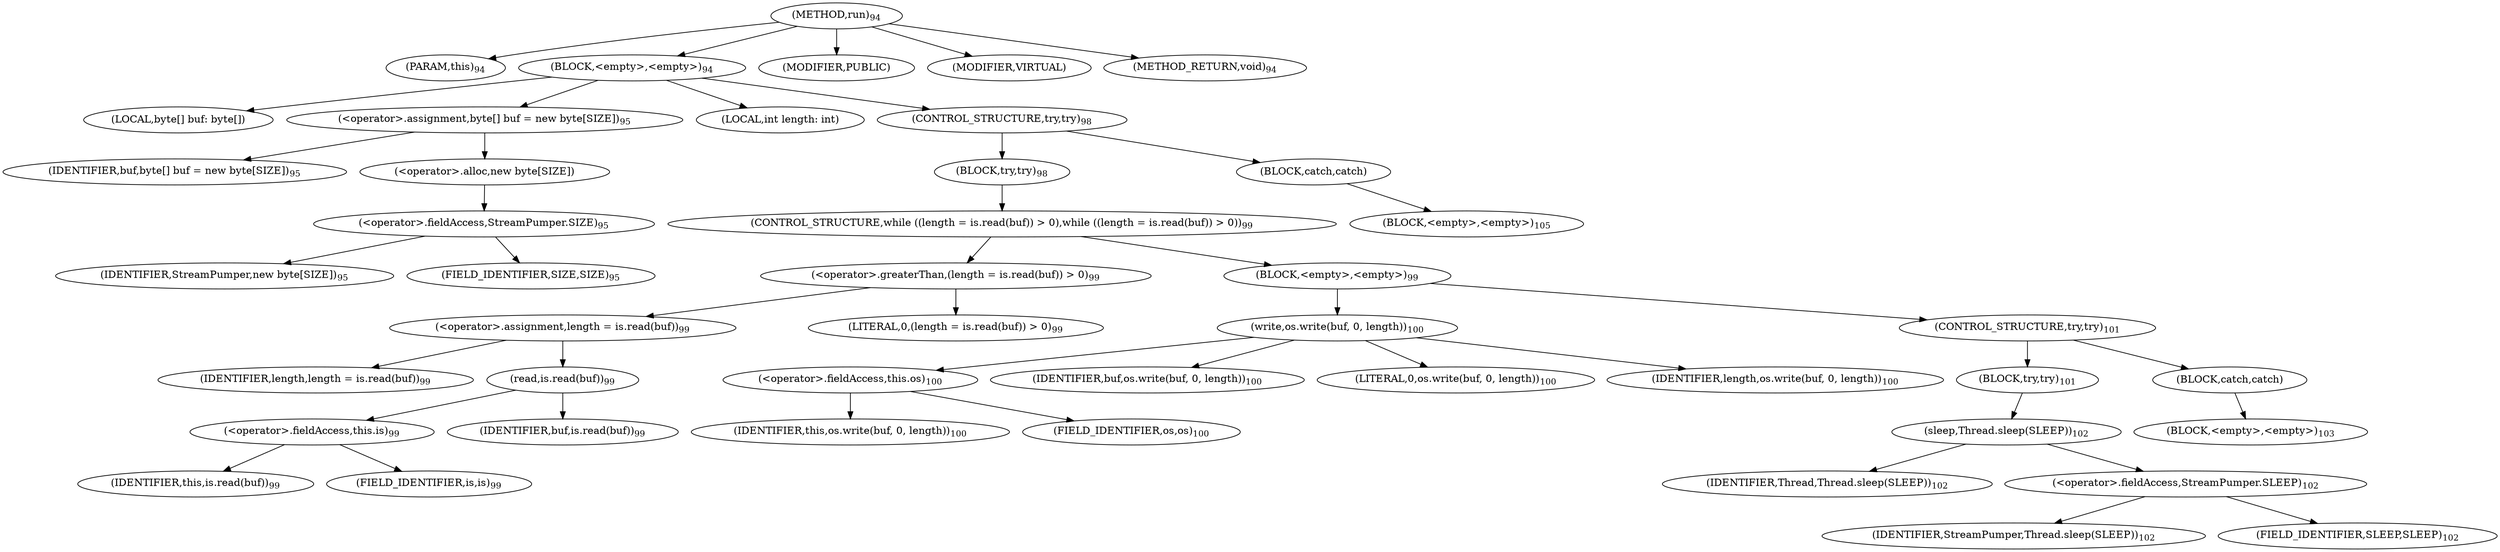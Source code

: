 digraph "run" {  
"45" [label = <(METHOD,run)<SUB>94</SUB>> ]
"46" [label = <(PARAM,this)<SUB>94</SUB>> ]
"47" [label = <(BLOCK,&lt;empty&gt;,&lt;empty&gt;)<SUB>94</SUB>> ]
"48" [label = <(LOCAL,byte[] buf: byte[])> ]
"49" [label = <(&lt;operator&gt;.assignment,byte[] buf = new byte[SIZE])<SUB>95</SUB>> ]
"50" [label = <(IDENTIFIER,buf,byte[] buf = new byte[SIZE])<SUB>95</SUB>> ]
"51" [label = <(&lt;operator&gt;.alloc,new byte[SIZE])> ]
"52" [label = <(&lt;operator&gt;.fieldAccess,StreamPumper.SIZE)<SUB>95</SUB>> ]
"53" [label = <(IDENTIFIER,StreamPumper,new byte[SIZE])<SUB>95</SUB>> ]
"54" [label = <(FIELD_IDENTIFIER,SIZE,SIZE)<SUB>95</SUB>> ]
"55" [label = <(LOCAL,int length: int)> ]
"56" [label = <(CONTROL_STRUCTURE,try,try)<SUB>98</SUB>> ]
"57" [label = <(BLOCK,try,try)<SUB>98</SUB>> ]
"58" [label = <(CONTROL_STRUCTURE,while ((length = is.read(buf)) &gt; 0),while ((length = is.read(buf)) &gt; 0))<SUB>99</SUB>> ]
"59" [label = <(&lt;operator&gt;.greaterThan,(length = is.read(buf)) &gt; 0)<SUB>99</SUB>> ]
"60" [label = <(&lt;operator&gt;.assignment,length = is.read(buf))<SUB>99</SUB>> ]
"61" [label = <(IDENTIFIER,length,length = is.read(buf))<SUB>99</SUB>> ]
"62" [label = <(read,is.read(buf))<SUB>99</SUB>> ]
"63" [label = <(&lt;operator&gt;.fieldAccess,this.is)<SUB>99</SUB>> ]
"64" [label = <(IDENTIFIER,this,is.read(buf))<SUB>99</SUB>> ]
"65" [label = <(FIELD_IDENTIFIER,is,is)<SUB>99</SUB>> ]
"66" [label = <(IDENTIFIER,buf,is.read(buf))<SUB>99</SUB>> ]
"67" [label = <(LITERAL,0,(length = is.read(buf)) &gt; 0)<SUB>99</SUB>> ]
"68" [label = <(BLOCK,&lt;empty&gt;,&lt;empty&gt;)<SUB>99</SUB>> ]
"69" [label = <(write,os.write(buf, 0, length))<SUB>100</SUB>> ]
"70" [label = <(&lt;operator&gt;.fieldAccess,this.os)<SUB>100</SUB>> ]
"71" [label = <(IDENTIFIER,this,os.write(buf, 0, length))<SUB>100</SUB>> ]
"72" [label = <(FIELD_IDENTIFIER,os,os)<SUB>100</SUB>> ]
"73" [label = <(IDENTIFIER,buf,os.write(buf, 0, length))<SUB>100</SUB>> ]
"74" [label = <(LITERAL,0,os.write(buf, 0, length))<SUB>100</SUB>> ]
"75" [label = <(IDENTIFIER,length,os.write(buf, 0, length))<SUB>100</SUB>> ]
"76" [label = <(CONTROL_STRUCTURE,try,try)<SUB>101</SUB>> ]
"77" [label = <(BLOCK,try,try)<SUB>101</SUB>> ]
"78" [label = <(sleep,Thread.sleep(SLEEP))<SUB>102</SUB>> ]
"79" [label = <(IDENTIFIER,Thread,Thread.sleep(SLEEP))<SUB>102</SUB>> ]
"80" [label = <(&lt;operator&gt;.fieldAccess,StreamPumper.SLEEP)<SUB>102</SUB>> ]
"81" [label = <(IDENTIFIER,StreamPumper,Thread.sleep(SLEEP))<SUB>102</SUB>> ]
"82" [label = <(FIELD_IDENTIFIER,SLEEP,SLEEP)<SUB>102</SUB>> ]
"83" [label = <(BLOCK,catch,catch)> ]
"84" [label = <(BLOCK,&lt;empty&gt;,&lt;empty&gt;)<SUB>103</SUB>> ]
"85" [label = <(BLOCK,catch,catch)> ]
"86" [label = <(BLOCK,&lt;empty&gt;,&lt;empty&gt;)<SUB>105</SUB>> ]
"87" [label = <(MODIFIER,PUBLIC)> ]
"88" [label = <(MODIFIER,VIRTUAL)> ]
"89" [label = <(METHOD_RETURN,void)<SUB>94</SUB>> ]
  "45" -> "46" 
  "45" -> "47" 
  "45" -> "87" 
  "45" -> "88" 
  "45" -> "89" 
  "47" -> "48" 
  "47" -> "49" 
  "47" -> "55" 
  "47" -> "56" 
  "49" -> "50" 
  "49" -> "51" 
  "51" -> "52" 
  "52" -> "53" 
  "52" -> "54" 
  "56" -> "57" 
  "56" -> "85" 
  "57" -> "58" 
  "58" -> "59" 
  "58" -> "68" 
  "59" -> "60" 
  "59" -> "67" 
  "60" -> "61" 
  "60" -> "62" 
  "62" -> "63" 
  "62" -> "66" 
  "63" -> "64" 
  "63" -> "65" 
  "68" -> "69" 
  "68" -> "76" 
  "69" -> "70" 
  "69" -> "73" 
  "69" -> "74" 
  "69" -> "75" 
  "70" -> "71" 
  "70" -> "72" 
  "76" -> "77" 
  "76" -> "83" 
  "77" -> "78" 
  "78" -> "79" 
  "78" -> "80" 
  "80" -> "81" 
  "80" -> "82" 
  "83" -> "84" 
  "85" -> "86" 
}
